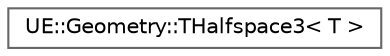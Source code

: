 digraph "Graphical Class Hierarchy"
{
 // INTERACTIVE_SVG=YES
 // LATEX_PDF_SIZE
  bgcolor="transparent";
  edge [fontname=Helvetica,fontsize=10,labelfontname=Helvetica,labelfontsize=10];
  node [fontname=Helvetica,fontsize=10,shape=box,height=0.2,width=0.4];
  rankdir="LR";
  Node0 [id="Node000000",label="UE::Geometry::THalfspace3\< T \>",height=0.2,width=0.4,color="grey40", fillcolor="white", style="filled",URL="$d3/d95/structUE_1_1Geometry_1_1THalfspace3.html",tooltip=" "];
}
